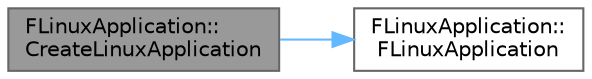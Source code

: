 digraph "FLinuxApplication::CreateLinuxApplication"
{
 // INTERACTIVE_SVG=YES
 // LATEX_PDF_SIZE
  bgcolor="transparent";
  edge [fontname=Helvetica,fontsize=10,labelfontname=Helvetica,labelfontsize=10];
  node [fontname=Helvetica,fontsize=10,shape=box,height=0.2,width=0.4];
  rankdir="LR";
  Node1 [id="Node000001",label="FLinuxApplication::\lCreateLinuxApplication",height=0.2,width=0.4,color="gray40", fillcolor="grey60", style="filled", fontcolor="black",tooltip=" "];
  Node1 -> Node2 [id="edge1_Node000001_Node000002",color="steelblue1",style="solid",tooltip=" "];
  Node2 [id="Node000002",label="FLinuxApplication::\lFLinuxApplication",height=0.2,width=0.4,color="grey40", fillcolor="white", style="filled",URL="$d4/d18/classFLinuxApplication.html#a6efb852c6ae90de5c587e03a02c323e9",tooltip=" "];
}
